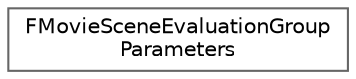 digraph "Graphical Class Hierarchy"
{
 // INTERACTIVE_SVG=YES
 // LATEX_PDF_SIZE
  bgcolor="transparent";
  edge [fontname=Helvetica,fontsize=10,labelfontname=Helvetica,labelfontsize=10];
  node [fontname=Helvetica,fontsize=10,shape=box,height=0.2,width=0.4];
  rankdir="LR";
  Node0 [id="Node000000",label="FMovieSceneEvaluationGroup\lParameters",height=0.2,width=0.4,color="grey40", fillcolor="white", style="filled",URL="$da/d09/structFMovieSceneEvaluationGroupParameters.html",tooltip=" "];
}
